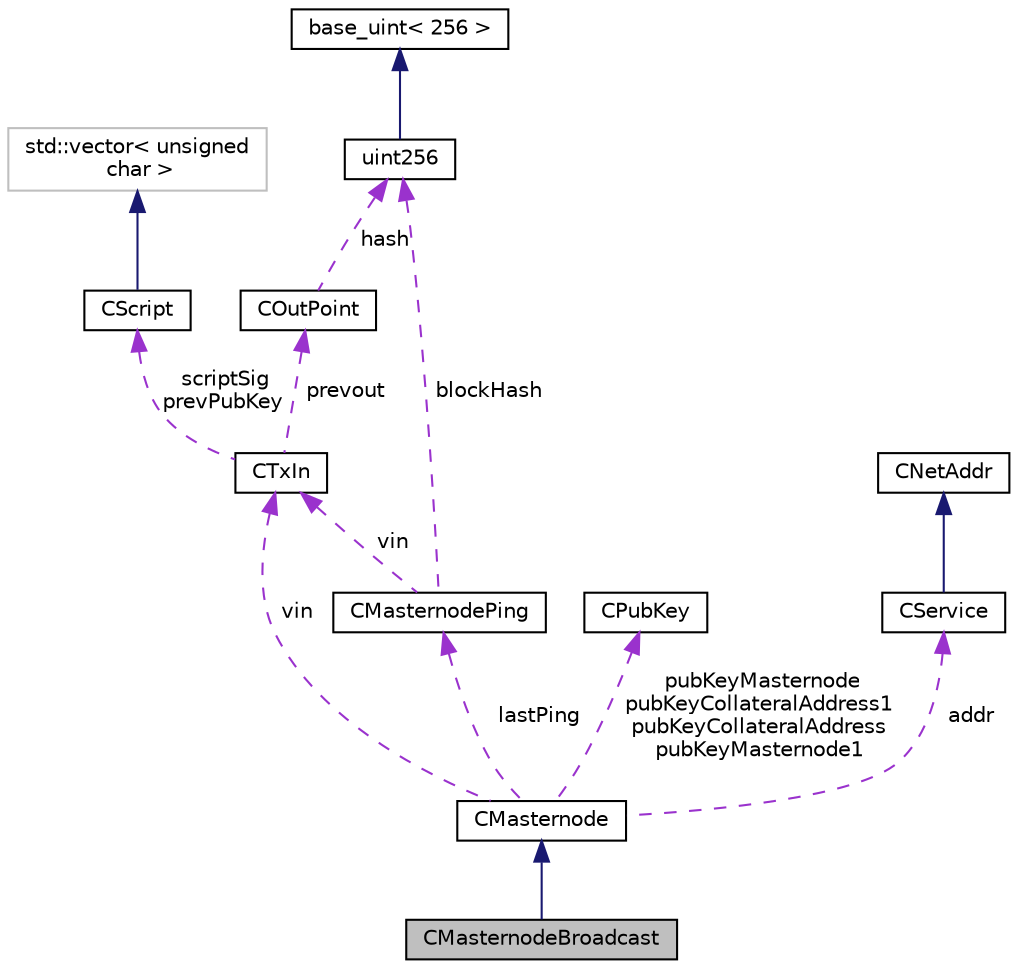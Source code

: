 digraph "CMasternodeBroadcast"
{
 // LATEX_PDF_SIZE
  edge [fontname="Helvetica",fontsize="10",labelfontname="Helvetica",labelfontsize="10"];
  node [fontname="Helvetica",fontsize="10",shape=record];
  Node2 [label="CMasternodeBroadcast",height=0.2,width=0.4,color="black", fillcolor="grey75", style="filled", fontcolor="black",tooltip=" "];
  Node3 -> Node2 [dir="back",color="midnightblue",fontsize="10",style="solid"];
  Node3 [label="CMasternode",height=0.2,width=0.4,color="black", fillcolor="white", style="filled",URL="$class_c_masternode.html",tooltip=" "];
  Node4 -> Node3 [dir="back",color="darkorchid3",fontsize="10",style="dashed",label=" vin" ];
  Node4 [label="CTxIn",height=0.2,width=0.4,color="black", fillcolor="white", style="filled",URL="$class_c_tx_in.html",tooltip=" "];
  Node5 -> Node4 [dir="back",color="darkorchid3",fontsize="10",style="dashed",label=" scriptSig\nprevPubKey" ];
  Node5 [label="CScript",height=0.2,width=0.4,color="black", fillcolor="white", style="filled",URL="$class_c_script.html",tooltip=" "];
  Node6 -> Node5 [dir="back",color="midnightblue",fontsize="10",style="solid"];
  Node6 [label="std::vector\< unsigned\l char \>",height=0.2,width=0.4,color="grey75", fillcolor="white", style="filled",tooltip=" "];
  Node7 -> Node4 [dir="back",color="darkorchid3",fontsize="10",style="dashed",label=" prevout" ];
  Node7 [label="COutPoint",height=0.2,width=0.4,color="black", fillcolor="white", style="filled",URL="$class_c_out_point.html",tooltip=" "];
  Node8 -> Node7 [dir="back",color="darkorchid3",fontsize="10",style="dashed",label=" hash" ];
  Node8 [label="uint256",height=0.2,width=0.4,color="black", fillcolor="white", style="filled",URL="$classuint256.html",tooltip=" "];
  Node9 -> Node8 [dir="back",color="midnightblue",fontsize="10",style="solid"];
  Node9 [label="base_uint\< 256 \>",height=0.2,width=0.4,color="black", fillcolor="white", style="filled",URL="$classbase__uint.html",tooltip=" "];
  Node10 -> Node3 [dir="back",color="darkorchid3",fontsize="10",style="dashed",label=" pubKeyMasternode\npubKeyCollateralAddress1\npubKeyCollateralAddress\npubKeyMasternode1" ];
  Node10 [label="CPubKey",height=0.2,width=0.4,color="black", fillcolor="white", style="filled",URL="$class_c_pub_key.html",tooltip=" "];
  Node11 -> Node3 [dir="back",color="darkorchid3",fontsize="10",style="dashed",label=" lastPing" ];
  Node11 [label="CMasternodePing",height=0.2,width=0.4,color="black", fillcolor="white", style="filled",URL="$class_c_masternode_ping.html",tooltip=" "];
  Node4 -> Node11 [dir="back",color="darkorchid3",fontsize="10",style="dashed",label=" vin" ];
  Node8 -> Node11 [dir="back",color="darkorchid3",fontsize="10",style="dashed",label=" blockHash" ];
  Node12 -> Node3 [dir="back",color="darkorchid3",fontsize="10",style="dashed",label=" addr" ];
  Node12 [label="CService",height=0.2,width=0.4,color="black", fillcolor="white", style="filled",URL="$class_c_service.html",tooltip=" "];
  Node13 -> Node12 [dir="back",color="midnightblue",fontsize="10",style="solid"];
  Node13 [label="CNetAddr",height=0.2,width=0.4,color="black", fillcolor="white", style="filled",URL="$class_c_net_addr.html",tooltip=" "];
}
